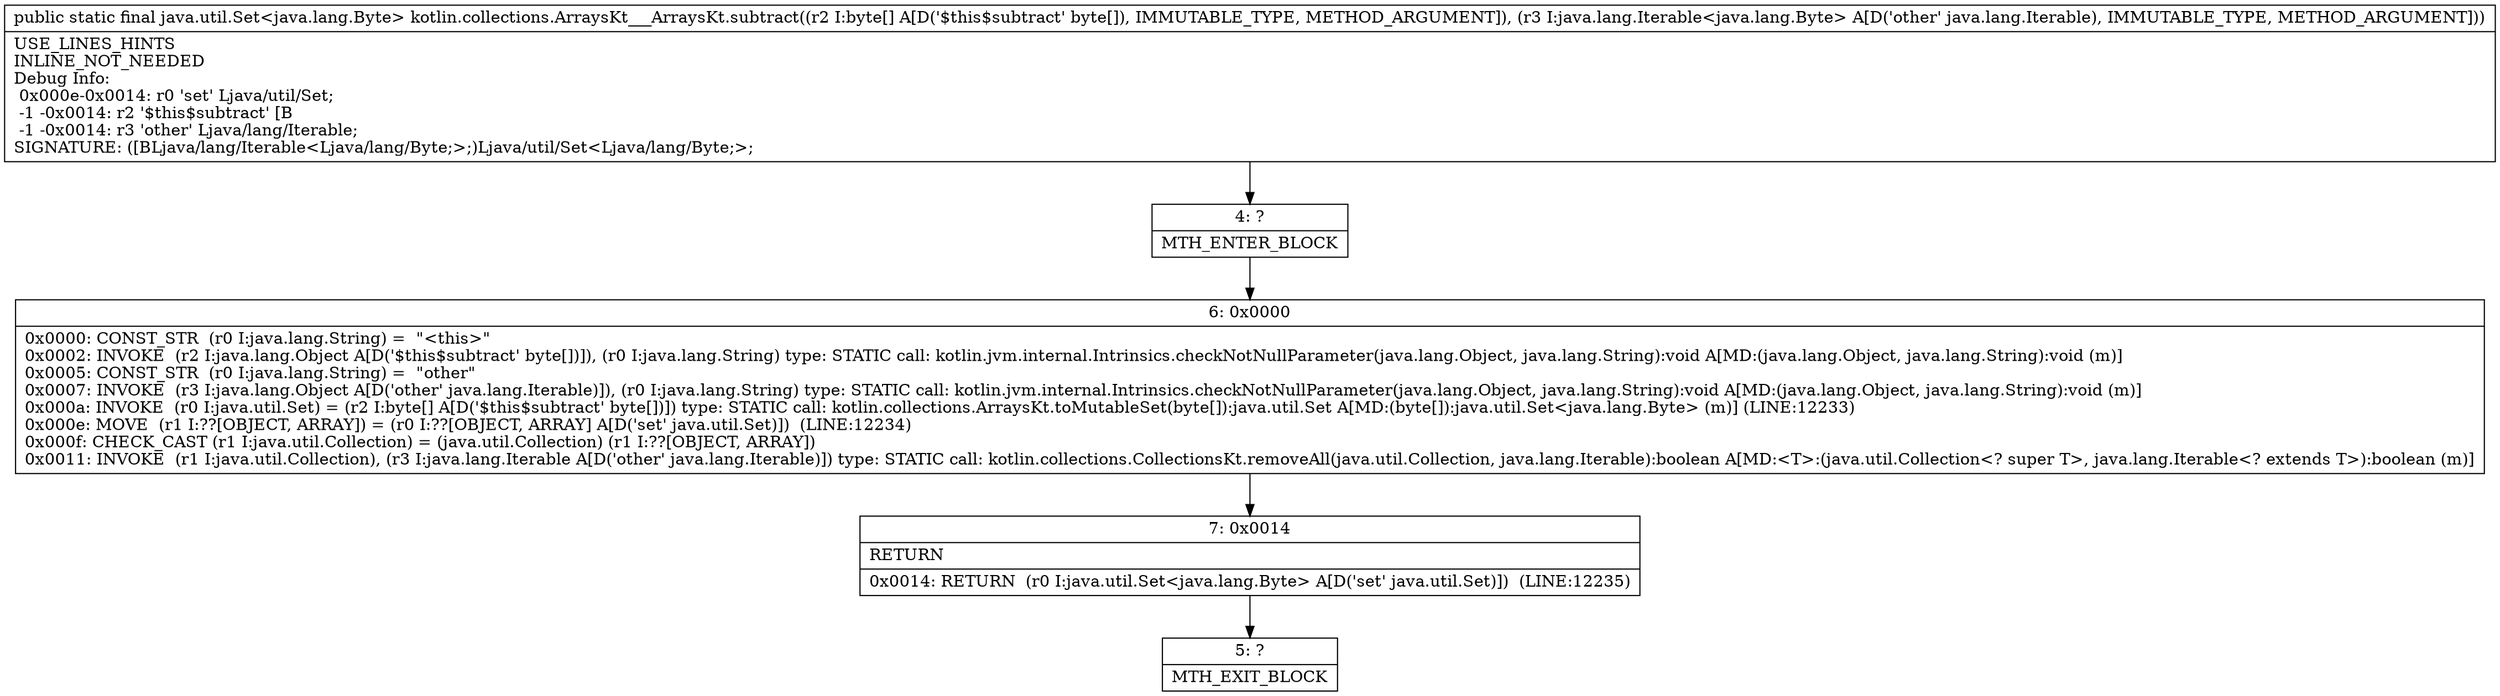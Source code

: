 digraph "CFG forkotlin.collections.ArraysKt___ArraysKt.subtract([BLjava\/lang\/Iterable;)Ljava\/util\/Set;" {
Node_4 [shape=record,label="{4\:\ ?|MTH_ENTER_BLOCK\l}"];
Node_6 [shape=record,label="{6\:\ 0x0000|0x0000: CONST_STR  (r0 I:java.lang.String) =  \"\<this\>\" \l0x0002: INVOKE  (r2 I:java.lang.Object A[D('$this$subtract' byte[])]), (r0 I:java.lang.String) type: STATIC call: kotlin.jvm.internal.Intrinsics.checkNotNullParameter(java.lang.Object, java.lang.String):void A[MD:(java.lang.Object, java.lang.String):void (m)]\l0x0005: CONST_STR  (r0 I:java.lang.String) =  \"other\" \l0x0007: INVOKE  (r3 I:java.lang.Object A[D('other' java.lang.Iterable)]), (r0 I:java.lang.String) type: STATIC call: kotlin.jvm.internal.Intrinsics.checkNotNullParameter(java.lang.Object, java.lang.String):void A[MD:(java.lang.Object, java.lang.String):void (m)]\l0x000a: INVOKE  (r0 I:java.util.Set) = (r2 I:byte[] A[D('$this$subtract' byte[])]) type: STATIC call: kotlin.collections.ArraysKt.toMutableSet(byte[]):java.util.Set A[MD:(byte[]):java.util.Set\<java.lang.Byte\> (m)] (LINE:12233)\l0x000e: MOVE  (r1 I:??[OBJECT, ARRAY]) = (r0 I:??[OBJECT, ARRAY] A[D('set' java.util.Set)])  (LINE:12234)\l0x000f: CHECK_CAST (r1 I:java.util.Collection) = (java.util.Collection) (r1 I:??[OBJECT, ARRAY]) \l0x0011: INVOKE  (r1 I:java.util.Collection), (r3 I:java.lang.Iterable A[D('other' java.lang.Iterable)]) type: STATIC call: kotlin.collections.CollectionsKt.removeAll(java.util.Collection, java.lang.Iterable):boolean A[MD:\<T\>:(java.util.Collection\<? super T\>, java.lang.Iterable\<? extends T\>):boolean (m)]\l}"];
Node_7 [shape=record,label="{7\:\ 0x0014|RETURN\l|0x0014: RETURN  (r0 I:java.util.Set\<java.lang.Byte\> A[D('set' java.util.Set)])  (LINE:12235)\l}"];
Node_5 [shape=record,label="{5\:\ ?|MTH_EXIT_BLOCK\l}"];
MethodNode[shape=record,label="{public static final java.util.Set\<java.lang.Byte\> kotlin.collections.ArraysKt___ArraysKt.subtract((r2 I:byte[] A[D('$this$subtract' byte[]), IMMUTABLE_TYPE, METHOD_ARGUMENT]), (r3 I:java.lang.Iterable\<java.lang.Byte\> A[D('other' java.lang.Iterable), IMMUTABLE_TYPE, METHOD_ARGUMENT]))  | USE_LINES_HINTS\lINLINE_NOT_NEEDED\lDebug Info:\l  0x000e\-0x0014: r0 'set' Ljava\/util\/Set;\l  \-1 \-0x0014: r2 '$this$subtract' [B\l  \-1 \-0x0014: r3 'other' Ljava\/lang\/Iterable;\lSIGNATURE: ([BLjava\/lang\/Iterable\<Ljava\/lang\/Byte;\>;)Ljava\/util\/Set\<Ljava\/lang\/Byte;\>;\l}"];
MethodNode -> Node_4;Node_4 -> Node_6;
Node_6 -> Node_7;
Node_7 -> Node_5;
}

